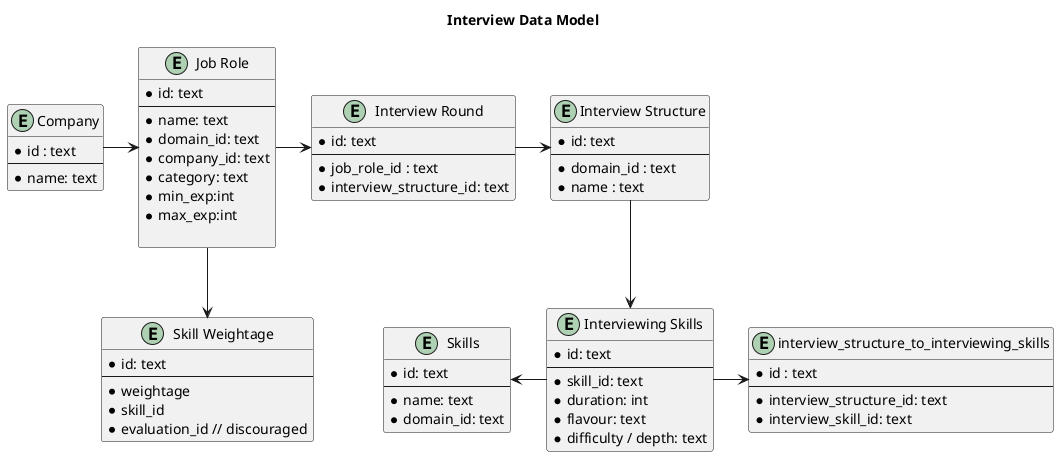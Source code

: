 @startuml
title Interview Data Model
entity "Company" as c {
    * id : text
    --
    * name: text
}

entity "Interview Structure" as is {
    * id: text
    --
    * domain_id : text
    * name : text
}

entity "Interview Round" as ir {
    * id: text
    --
    * job_role_id : text
    * interview_structure_id: text
}


entity "Interviewing Skills" as ints {
    * id: text
    --
    * skill_id: text
    * duration: int
    * flavour: text
    * difficulty / depth: text
}

entity "interview_structure_to_interviewing_skills" as istis {
    * id : text
    --
    * interview_structure_id: text
    * interview_skill_id: text
}

entity "Job Role" as jr {
    * id: text
    --
    * name: text
    * domain_id: text
    * company_id: text
    * category: text
    * min_exp:int
    * max_exp:int

}
entity "Skills" as s {
    * id: text
    --
    * name: text
    * domain_id: text
}

entity "Skill Weightage" as sw{
    * id: text
    --
    * weightage
    * skill_id
    * evaluation_id // discouraged
}

jr -> ir
ir -> is
c -> jr
'is -> s
jr -down-> sw
is -down-> ints
ints -> istis
ints -left-> s
@enduml
